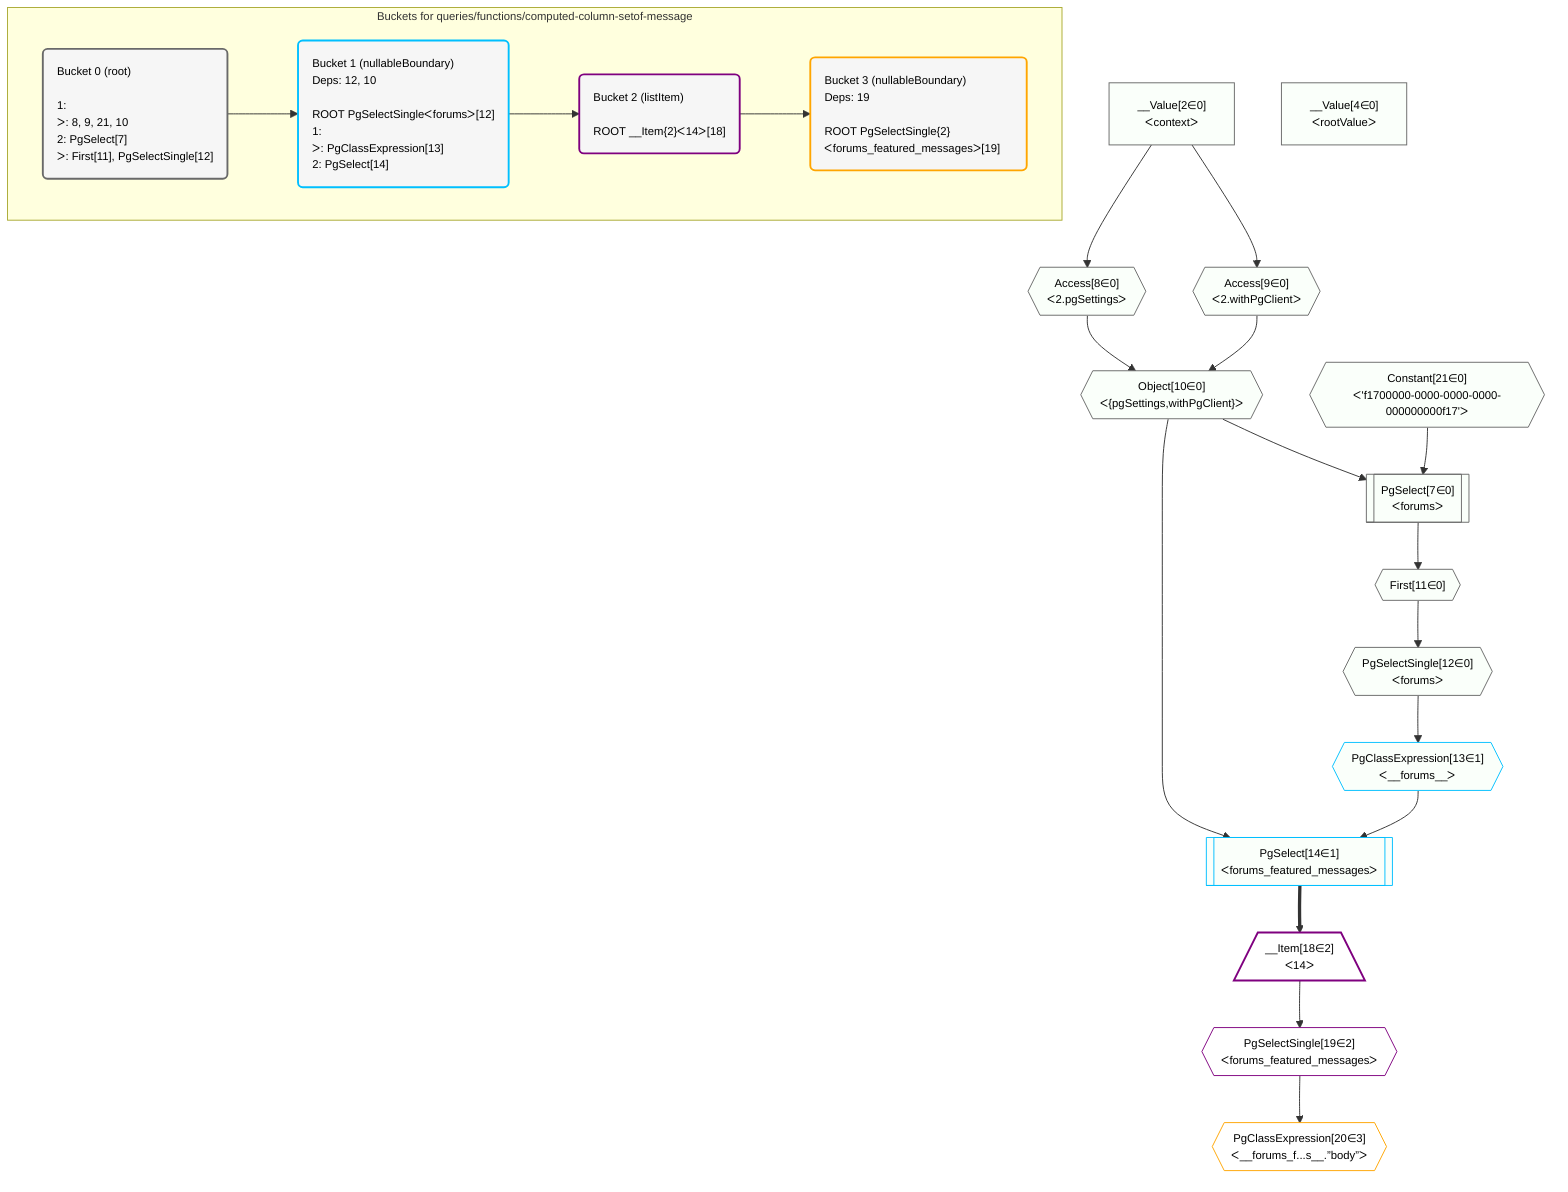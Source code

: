 %%{init: {'themeVariables': { 'fontSize': '12px'}}}%%
graph TD
    classDef path fill:#eee,stroke:#000,color:#000
    classDef plan fill:#fff,stroke-width:1px,color:#000
    classDef itemplan fill:#fff,stroke-width:2px,color:#000
    classDef unbatchedplan fill:#dff,stroke-width:1px,color:#000
    classDef sideeffectplan fill:#fcc,stroke-width:2px,color:#000
    classDef bucket fill:#f6f6f6,color:#000,stroke-width:2px,text-align:left


    %% plan dependencies
    PgSelect7[["PgSelect[7∈0]<br />ᐸforumsᐳ"]]:::plan
    Object10{{"Object[10∈0]<br />ᐸ{pgSettings,withPgClient}ᐳ"}}:::plan
    Constant21{{"Constant[21∈0]<br />ᐸ'f1700000-0000-0000-0000-000000000f17'ᐳ"}}:::plan
    Object10 & Constant21 --> PgSelect7
    Access8{{"Access[8∈0]<br />ᐸ2.pgSettingsᐳ"}}:::plan
    Access9{{"Access[9∈0]<br />ᐸ2.withPgClientᐳ"}}:::plan
    Access8 & Access9 --> Object10
    __Value2["__Value[2∈0]<br />ᐸcontextᐳ"]:::plan
    __Value2 --> Access8
    __Value2 --> Access9
    First11{{"First[11∈0]"}}:::plan
    PgSelect7 --> First11
    PgSelectSingle12{{"PgSelectSingle[12∈0]<br />ᐸforumsᐳ"}}:::plan
    First11 --> PgSelectSingle12
    __Value4["__Value[4∈0]<br />ᐸrootValueᐳ"]:::plan
    PgSelect14[["PgSelect[14∈1]<br />ᐸforums_featured_messagesᐳ"]]:::plan
    PgClassExpression13{{"PgClassExpression[13∈1]<br />ᐸ__forums__ᐳ"}}:::plan
    Object10 & PgClassExpression13 --> PgSelect14
    PgSelectSingle12 --> PgClassExpression13
    __Item18[/"__Item[18∈2]<br />ᐸ14ᐳ"\]:::itemplan
    PgSelect14 ==> __Item18
    PgSelectSingle19{{"PgSelectSingle[19∈2]<br />ᐸforums_featured_messagesᐳ"}}:::plan
    __Item18 --> PgSelectSingle19
    PgClassExpression20{{"PgClassExpression[20∈3]<br />ᐸ__forums_f...s__.”body”ᐳ"}}:::plan
    PgSelectSingle19 --> PgClassExpression20

    %% define steps

    subgraph "Buckets for queries/functions/computed-column-setof-message"
    Bucket0("Bucket 0 (root)<br /><br />1: <br />ᐳ: 8, 9, 21, 10<br />2: PgSelect[7]<br />ᐳ: First[11], PgSelectSingle[12]"):::bucket
    classDef bucket0 stroke:#696969
    class Bucket0,__Value2,__Value4,PgSelect7,Access8,Access9,Object10,First11,PgSelectSingle12,Constant21 bucket0
    Bucket1("Bucket 1 (nullableBoundary)<br />Deps: 12, 10<br /><br />ROOT PgSelectSingleᐸforumsᐳ[12]<br />1: <br />ᐳ: PgClassExpression[13]<br />2: PgSelect[14]"):::bucket
    classDef bucket1 stroke:#00bfff
    class Bucket1,PgClassExpression13,PgSelect14 bucket1
    Bucket2("Bucket 2 (listItem)<br /><br />ROOT __Item{2}ᐸ14ᐳ[18]"):::bucket
    classDef bucket2 stroke:#7f007f
    class Bucket2,__Item18,PgSelectSingle19 bucket2
    Bucket3("Bucket 3 (nullableBoundary)<br />Deps: 19<br /><br />ROOT PgSelectSingle{2}ᐸforums_featured_messagesᐳ[19]"):::bucket
    classDef bucket3 stroke:#ffa500
    class Bucket3,PgClassExpression20 bucket3
    Bucket0 --> Bucket1
    Bucket1 --> Bucket2
    Bucket2 --> Bucket3
    classDef unary fill:#fafffa,borderWidth:8px
    class PgSelect7,Object10,Access8,Access9,First11,PgSelectSingle12,__Value2,__Value4,Constant21,PgSelect14,PgClassExpression13 unary
    end